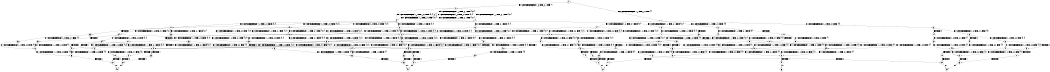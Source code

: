 digraph BCG {
size = "7, 10.5";
center = TRUE;
node [shape = circle];
0 [peripheries = 2];
0 -> 1 [label = "EX !0 !ATOMIC_EXCH_BRANCH (1, +1, TRUE, +0, 1, TRUE) !{}"];
0 -> 2 [label = "EX !1 !ATOMIC_EXCH_BRANCH (1, +0, TRUE, +0, 1, TRUE) !{}"];
1 -> 3 [label = "EX !0 !ATOMIC_EXCH_BRANCH (1, +1, TRUE, +0, 1, FALSE) !{0}"];
1 -> 4 [label = "EX !1 !ATOMIC_EXCH_BRANCH (1, +0, TRUE, +0, 1, FALSE) !{0}"];
1 -> 5 [label = "EX !0 !ATOMIC_EXCH_BRANCH (1, +1, TRUE, +0, 1, FALSE) !{0}"];
2 -> 6 [label = "EX !1 !ATOMIC_EXCH_BRANCH (1, +0, TRUE, +0, 1, TRUE) !{0, 1}"];
2 -> 7 [label = "EX !0 !ATOMIC_EXCH_BRANCH (1, +1, TRUE, +0, 1, TRUE) !{0, 1}"];
2 -> 8 [label = "EX !0 !ATOMIC_EXCH_BRANCH (1, +1, TRUE, +0, 1, TRUE) !{0, 1}"];
3 -> 9 [label = "EX !1 !ATOMIC_EXCH_BRANCH (1, +0, TRUE, +0, 1, FALSE) !{0}"];
3 -> 10 [label = "TERMINATE !0"];
4 -> 11 [label = "EX !0 !ATOMIC_EXCH_BRANCH (1, +1, TRUE, +0, 1, TRUE) !{0, 1}"];
4 -> 11 [label = "EX !1 !ATOMIC_EXCH_BRANCH (1, +1, TRUE, +0, 2, TRUE) !{0, 1}"];
4 -> 12 [label = "EX !0 !ATOMIC_EXCH_BRANCH (1, +1, TRUE, +0, 1, TRUE) !{0, 1}"];
5 -> 13 [label = "EX !1 !ATOMIC_EXCH_BRANCH (1, +0, TRUE, +0, 1, FALSE) !{0}"];
5 -> 14 [label = "TERMINATE !0"];
6 -> 6 [label = "EX !1 !ATOMIC_EXCH_BRANCH (1, +0, TRUE, +0, 1, TRUE) !{0, 1}"];
6 -> 7 [label = "EX !0 !ATOMIC_EXCH_BRANCH (1, +1, TRUE, +0, 1, TRUE) !{0, 1}"];
6 -> 8 [label = "EX !0 !ATOMIC_EXCH_BRANCH (1, +1, TRUE, +0, 1, TRUE) !{0, 1}"];
7 -> 15 [label = "EX !0 !ATOMIC_EXCH_BRANCH (1, +1, TRUE, +0, 1, FALSE) !{0, 1}"];
7 -> 16 [label = "EX !1 !ATOMIC_EXCH_BRANCH (1, +0, TRUE, +0, 1, FALSE) !{0, 1}"];
7 -> 17 [label = "EX !0 !ATOMIC_EXCH_BRANCH (1, +1, TRUE, +0, 1, FALSE) !{0, 1}"];
8 -> 18 [label = "EX !1 !ATOMIC_EXCH_BRANCH (1, +0, TRUE, +0, 1, FALSE) !{0, 1}"];
8 -> 17 [label = "EX !0 !ATOMIC_EXCH_BRANCH (1, +1, TRUE, +0, 1, FALSE) !{0, 1}"];
8 -> 19 [label = "EX !1 !ATOMIC_EXCH_BRANCH (1, +0, TRUE, +0, 1, FALSE) !{0, 1}"];
9 -> 20 [label = "EX !1 !ATOMIC_EXCH_BRANCH (1, +1, TRUE, +0, 2, TRUE) !{0, 1}"];
9 -> 21 [label = "TERMINATE !0"];
10 -> 22 [label = "EX !1 !ATOMIC_EXCH_BRANCH (1, +0, TRUE, +0, 1, FALSE) !{}"];
11 -> 23 [label = "EX !0 !ATOMIC_EXCH_BRANCH (1, +1, TRUE, +0, 1, FALSE) !{0, 1}"];
11 -> 24 [label = "EX !1 !ATOMIC_EXCH_BRANCH (1, +1, TRUE, +0, 2, FALSE) !{0, 1}"];
11 -> 25 [label = "EX !0 !ATOMIC_EXCH_BRANCH (1, +1, TRUE, +0, 1, FALSE) !{0, 1}"];
12 -> 26 [label = "EX !1 !ATOMIC_EXCH_BRANCH (1, +1, TRUE, +0, 2, FALSE) !{0, 1}"];
12 -> 25 [label = "EX !0 !ATOMIC_EXCH_BRANCH (1, +1, TRUE, +0, 1, FALSE) !{0, 1}"];
12 -> 27 [label = "EX !1 !ATOMIC_EXCH_BRANCH (1, +1, TRUE, +0, 2, FALSE) !{0, 1}"];
13 -> 28 [label = "EX !1 !ATOMIC_EXCH_BRANCH (1, +1, TRUE, +0, 2, TRUE) !{0, 1}"];
13 -> 29 [label = "TERMINATE !0"];
14 -> 30 [label = "EX !1 !ATOMIC_EXCH_BRANCH (1, +0, TRUE, +0, 1, FALSE) !{}"];
15 -> 31 [label = "EX !1 !ATOMIC_EXCH_BRANCH (1, +0, TRUE, +0, 1, FALSE) !{0, 1}"];
15 -> 32 [label = "TERMINATE !0"];
16 -> 11 [label = "EX !0 !ATOMIC_EXCH_BRANCH (1, +1, TRUE, +0, 1, TRUE) !{0, 1}"];
16 -> 11 [label = "EX !1 !ATOMIC_EXCH_BRANCH (1, +1, TRUE, +0, 2, TRUE) !{0, 1}"];
16 -> 12 [label = "EX !0 !ATOMIC_EXCH_BRANCH (1, +1, TRUE, +0, 1, TRUE) !{0, 1}"];
17 -> 33 [label = "EX !1 !ATOMIC_EXCH_BRANCH (1, +0, TRUE, +0, 1, FALSE) !{0, 1}"];
17 -> 34 [label = "EX !1 !ATOMIC_EXCH_BRANCH (1, +0, TRUE, +0, 1, FALSE) !{0, 1}"];
17 -> 35 [label = "TERMINATE !0"];
18 -> 36 [label = "EX !0 !ATOMIC_EXCH_BRANCH (1, +1, TRUE, +0, 1, TRUE) !{0, 1}"];
18 -> 36 [label = "EX !1 !ATOMIC_EXCH_BRANCH (1, +1, TRUE, +0, 2, TRUE) !{0, 1}"];
18 -> 12 [label = "EX !0 !ATOMIC_EXCH_BRANCH (1, +1, TRUE, +0, 1, TRUE) !{0, 1}"];
19 -> 36 [label = "EX !1 !ATOMIC_EXCH_BRANCH (1, +1, TRUE, +0, 2, TRUE) !{0, 1}"];
19 -> 12 [label = "EX !0 !ATOMIC_EXCH_BRANCH (1, +1, TRUE, +0, 1, TRUE) !{0, 1}"];
19 -> 12 [label = "EX !1 !ATOMIC_EXCH_BRANCH (1, +1, TRUE, +0, 2, TRUE) !{0, 1}"];
20 -> 37 [label = "EX !1 !ATOMIC_EXCH_BRANCH (1, +1, TRUE, +0, 2, FALSE) !{0, 1}"];
20 -> 38 [label = "TERMINATE !0"];
21 -> 39 [label = "EX !1 !ATOMIC_EXCH_BRANCH (1, +1, TRUE, +0, 2, TRUE) !{1}"];
21 -> 40 [label = "EX !1 !ATOMIC_EXCH_BRANCH (1, +1, TRUE, +0, 2, TRUE) !{1}"];
22 -> 39 [label = "EX !1 !ATOMIC_EXCH_BRANCH (1, +1, TRUE, +0, 2, TRUE) !{1}"];
22 -> 40 [label = "EX !1 !ATOMIC_EXCH_BRANCH (1, +1, TRUE, +0, 2, TRUE) !{1}"];
23 -> 37 [label = "EX !1 !ATOMIC_EXCH_BRANCH (1, +1, TRUE, +0, 2, FALSE) !{0, 1}"];
23 -> 38 [label = "TERMINATE !0"];
24 -> 37 [label = "EX !0 !ATOMIC_EXCH_BRANCH (1, +1, TRUE, +0, 1, FALSE) !{0, 1}"];
24 -> 41 [label = "TERMINATE !1"];
24 -> 42 [label = "EX !0 !ATOMIC_EXCH_BRANCH (1, +1, TRUE, +0, 1, FALSE) !{0, 1}"];
25 -> 43 [label = "EX !1 !ATOMIC_EXCH_BRANCH (1, +1, TRUE, +0, 2, FALSE) !{0, 1}"];
25 -> 42 [label = "EX !1 !ATOMIC_EXCH_BRANCH (1, +1, TRUE, +0, 2, FALSE) !{0, 1}"];
25 -> 44 [label = "TERMINATE !0"];
26 -> 43 [label = "EX !0 !ATOMIC_EXCH_BRANCH (1, +1, TRUE, +0, 1, FALSE) !{0, 1}"];
26 -> 45 [label = "TERMINATE !1"];
26 -> 42 [label = "EX !0 !ATOMIC_EXCH_BRANCH (1, +1, TRUE, +0, 1, FALSE) !{0, 1}"];
27 -> 42 [label = "EX !0 !ATOMIC_EXCH_BRANCH (1, +1, TRUE, +0, 1, FALSE) !{0, 1}"];
27 -> 46 [label = "TERMINATE !1"];
28 -> 47 [label = "EX !1 !ATOMIC_EXCH_BRANCH (1, +1, TRUE, +0, 2, FALSE) !{0, 1}"];
28 -> 48 [label = "TERMINATE !0"];
29 -> 49 [label = "EX !1 !ATOMIC_EXCH_BRANCH (1, +1, TRUE, +0, 2, TRUE) !{1}"];
30 -> 49 [label = "EX !1 !ATOMIC_EXCH_BRANCH (1, +1, TRUE, +0, 2, TRUE) !{1}"];
31 -> 20 [label = "EX !1 !ATOMIC_EXCH_BRANCH (1, +1, TRUE, +0, 2, TRUE) !{0, 1}"];
31 -> 21 [label = "TERMINATE !0"];
32 -> 50 [label = "EX !1 !ATOMIC_EXCH_BRANCH (1, +0, TRUE, +0, 1, FALSE) !{1}"];
32 -> 51 [label = "EX !1 !ATOMIC_EXCH_BRANCH (1, +0, TRUE, +0, 1, FALSE) !{1}"];
33 -> 52 [label = "EX !1 !ATOMIC_EXCH_BRANCH (1, +1, TRUE, +0, 2, TRUE) !{0, 1}"];
33 -> 53 [label = "TERMINATE !0"];
34 -> 52 [label = "EX !1 !ATOMIC_EXCH_BRANCH (1, +1, TRUE, +0, 2, TRUE) !{0, 1}"];
34 -> 54 [label = "EX !1 !ATOMIC_EXCH_BRANCH (1, +1, TRUE, +0, 2, TRUE) !{0, 1}"];
34 -> 55 [label = "TERMINATE !0"];
35 -> 56 [label = "EX !1 !ATOMIC_EXCH_BRANCH (1, +0, TRUE, +0, 1, FALSE) !{1}"];
36 -> 57 [label = "EX !0 !ATOMIC_EXCH_BRANCH (1, +1, TRUE, +0, 1, FALSE) !{0, 1}"];
36 -> 26 [label = "EX !1 !ATOMIC_EXCH_BRANCH (1, +1, TRUE, +0, 2, FALSE) !{0, 1}"];
36 -> 25 [label = "EX !0 !ATOMIC_EXCH_BRANCH (1, +1, TRUE, +0, 1, FALSE) !{0, 1}"];
37 -> 58 [label = "TERMINATE !0"];
37 -> 59 [label = "TERMINATE !1"];
38 -> 60 [label = "EX !1 !ATOMIC_EXCH_BRANCH (1, +1, TRUE, +0, 2, FALSE) !{1}"];
38 -> 61 [label = "EX !1 !ATOMIC_EXCH_BRANCH (1, +1, TRUE, +0, 2, FALSE) !{1}"];
39 -> 60 [label = "EX !1 !ATOMIC_EXCH_BRANCH (1, +1, TRUE, +0, 2, FALSE) !{1}"];
39 -> 61 [label = "EX !1 !ATOMIC_EXCH_BRANCH (1, +1, TRUE, +0, 2, FALSE) !{1}"];
40 -> 61 [label = "EX !1 !ATOMIC_EXCH_BRANCH (1, +1, TRUE, +0, 2, FALSE) !{1}"];
41 -> 62 [label = "EX !0 !ATOMIC_EXCH_BRANCH (1, +1, TRUE, +0, 1, FALSE) !{0}"];
41 -> 63 [label = "EX !0 !ATOMIC_EXCH_BRANCH (1, +1, TRUE, +0, 1, FALSE) !{0}"];
42 -> 64 [label = "TERMINATE !0"];
42 -> 65 [label = "TERMINATE !1"];
43 -> 66 [label = "TERMINATE !0"];
43 -> 67 [label = "TERMINATE !1"];
44 -> 68 [label = "EX !1 !ATOMIC_EXCH_BRANCH (1, +1, TRUE, +0, 2, FALSE) !{1}"];
45 -> 69 [label = "EX !0 !ATOMIC_EXCH_BRANCH (1, +1, TRUE, +0, 1, FALSE) !{0}"];
46 -> 70 [label = "EX !0 !ATOMIC_EXCH_BRANCH (1, +1, TRUE, +0, 1, FALSE) !{0}"];
47 -> 71 [label = "TERMINATE !0"];
47 -> 72 [label = "TERMINATE !1"];
48 -> 73 [label = "EX !1 !ATOMIC_EXCH_BRANCH (1, +1, TRUE, +0, 2, FALSE) !{1}"];
49 -> 73 [label = "EX !1 !ATOMIC_EXCH_BRANCH (1, +1, TRUE, +0, 2, FALSE) !{1}"];
50 -> 39 [label = "EX !1 !ATOMIC_EXCH_BRANCH (1, +1, TRUE, +0, 2, TRUE) !{1}"];
50 -> 40 [label = "EX !1 !ATOMIC_EXCH_BRANCH (1, +1, TRUE, +0, 2, TRUE) !{1}"];
51 -> 40 [label = "EX !1 !ATOMIC_EXCH_BRANCH (1, +1, TRUE, +0, 2, TRUE) !{1}"];
52 -> 43 [label = "EX !1 !ATOMIC_EXCH_BRANCH (1, +1, TRUE, +0, 2, FALSE) !{0, 1}"];
52 -> 74 [label = "TERMINATE !0"];
53 -> 75 [label = "EX !1 !ATOMIC_EXCH_BRANCH (1, +1, TRUE, +0, 2, TRUE) !{1}"];
54 -> 43 [label = "EX !1 !ATOMIC_EXCH_BRANCH (1, +1, TRUE, +0, 2, FALSE) !{0, 1}"];
54 -> 42 [label = "EX !1 !ATOMIC_EXCH_BRANCH (1, +1, TRUE, +0, 2, FALSE) !{0, 1}"];
54 -> 44 [label = "TERMINATE !0"];
55 -> 76 [label = "EX !1 !ATOMIC_EXCH_BRANCH (1, +1, TRUE, +0, 2, TRUE) !{1}"];
56 -> 76 [label = "EX !1 !ATOMIC_EXCH_BRANCH (1, +1, TRUE, +0, 2, TRUE) !{1}"];
57 -> 43 [label = "EX !1 !ATOMIC_EXCH_BRANCH (1, +1, TRUE, +0, 2, FALSE) !{0, 1}"];
57 -> 74 [label = "TERMINATE !0"];
58 -> 77 [label = "TERMINATE !1"];
59 -> 78 [label = "TERMINATE !0"];
60 -> 77 [label = "TERMINATE !1"];
61 -> 79 [label = "TERMINATE !1"];
62 -> 78 [label = "TERMINATE !0"];
63 -> 80 [label = "TERMINATE !0"];
64 -> 81 [label = "TERMINATE !1"];
65 -> 82 [label = "TERMINATE !0"];
66 -> 83 [label = "TERMINATE !1"];
67 -> 84 [label = "TERMINATE !0"];
68 -> 81 [label = "TERMINATE !1"];
69 -> 84 [label = "TERMINATE !0"];
70 -> 82 [label = "TERMINATE !0"];
71 -> 85 [label = "TERMINATE !1"];
72 -> 80 [label = "TERMINATE !0"];
73 -> 85 [label = "TERMINATE !1"];
74 -> 86 [label = "EX !1 !ATOMIC_EXCH_BRANCH (1, +1, TRUE, +0, 2, FALSE) !{1}"];
75 -> 86 [label = "EX !1 !ATOMIC_EXCH_BRANCH (1, +1, TRUE, +0, 2, FALSE) !{1}"];
76 -> 68 [label = "EX !1 !ATOMIC_EXCH_BRANCH (1, +1, TRUE, +0, 2, FALSE) !{1}"];
77 -> 87 [label = "exit"];
78 -> 87 [label = "exit"];
79 -> 88 [label = "exit"];
80 -> 89 [label = "exit"];
81 -> 90 [label = "exit"];
82 -> 90 [label = "exit"];
83 -> 91 [label = "exit"];
84 -> 91 [label = "exit"];
85 -> 89 [label = "exit"];
86 -> 83 [label = "TERMINATE !1"];
}
